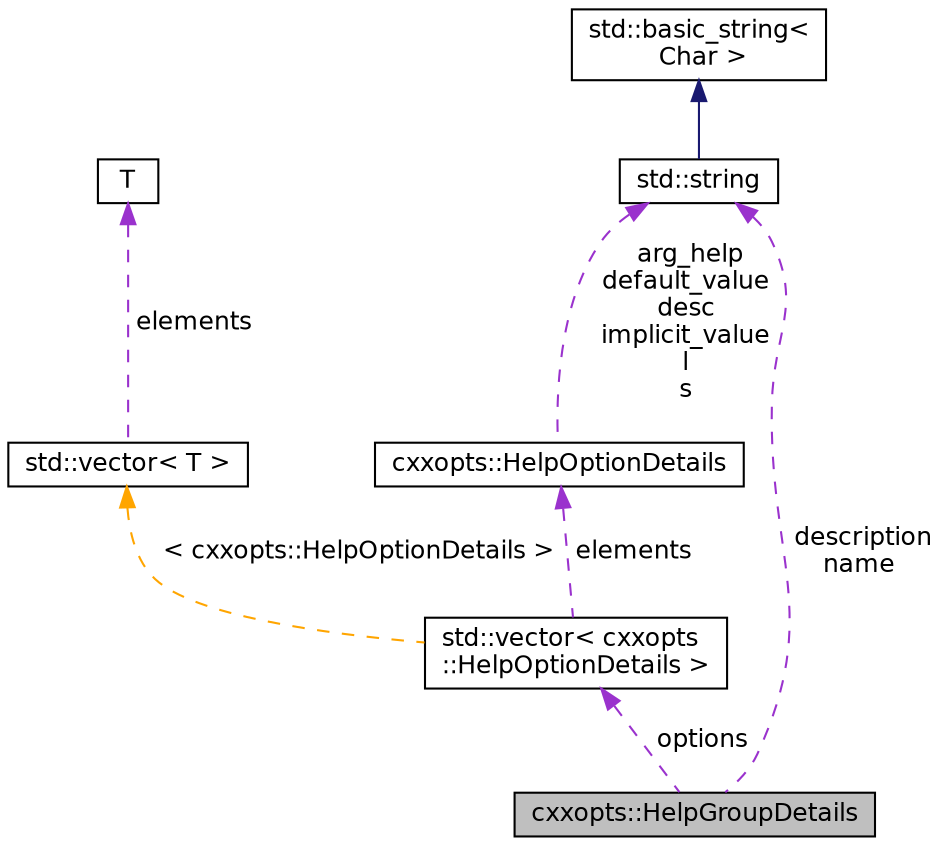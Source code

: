 digraph "cxxopts::HelpGroupDetails"
{
 // INTERACTIVE_SVG=YES
 // LATEX_PDF_SIZE
  edge [fontname="Helvetica",fontsize="12",labelfontname="Helvetica",labelfontsize="12"];
  node [fontname="Helvetica",fontsize="12",shape=record];
  Node1 [label="cxxopts::HelpGroupDetails",height=0.2,width=0.4,color="black", fillcolor="grey75", style="filled", fontcolor="black",tooltip=" "];
  Node2 -> Node1 [dir="back",color="darkorchid3",fontsize="12",style="dashed",label=" description\nname" ];
  Node2 [label="std::string",height=0.2,width=0.4,color="black", fillcolor="white", style="filled",tooltip=" "];
  Node3 -> Node2 [dir="back",color="midnightblue",fontsize="12",style="solid"];
  Node3 [label="std::basic_string\<\l Char \>",height=0.2,width=0.4,color="black", fillcolor="white", style="filled",tooltip=" "];
  Node4 -> Node1 [dir="back",color="darkorchid3",fontsize="12",style="dashed",label=" options" ];
  Node4 [label="std::vector\< cxxopts\l::HelpOptionDetails \>",height=0.2,width=0.4,color="black", fillcolor="white", style="filled",tooltip=" "];
  Node5 -> Node4 [dir="back",color="darkorchid3",fontsize="12",style="dashed",label=" elements" ];
  Node5 [label="cxxopts::HelpOptionDetails",height=0.2,width=0.4,color="black", fillcolor="white", style="filled",URL="$a01018.html",tooltip=" "];
  Node2 -> Node5 [dir="back",color="darkorchid3",fontsize="12",style="dashed",label=" arg_help\ndefault_value\ndesc\nimplicit_value\nl\ns" ];
  Node6 -> Node4 [dir="back",color="orange",fontsize="12",style="dashed",label=" \< cxxopts::HelpOptionDetails \>" ];
  Node6 [label="std::vector\< T \>",height=0.2,width=0.4,color="black", fillcolor="white", style="filled",tooltip=" "];
  Node7 -> Node6 [dir="back",color="darkorchid3",fontsize="12",style="dashed",label=" elements" ];
  Node7 [label="T",height=0.2,width=0.4,color="black", fillcolor="white", style="filled",tooltip=" "];
}
